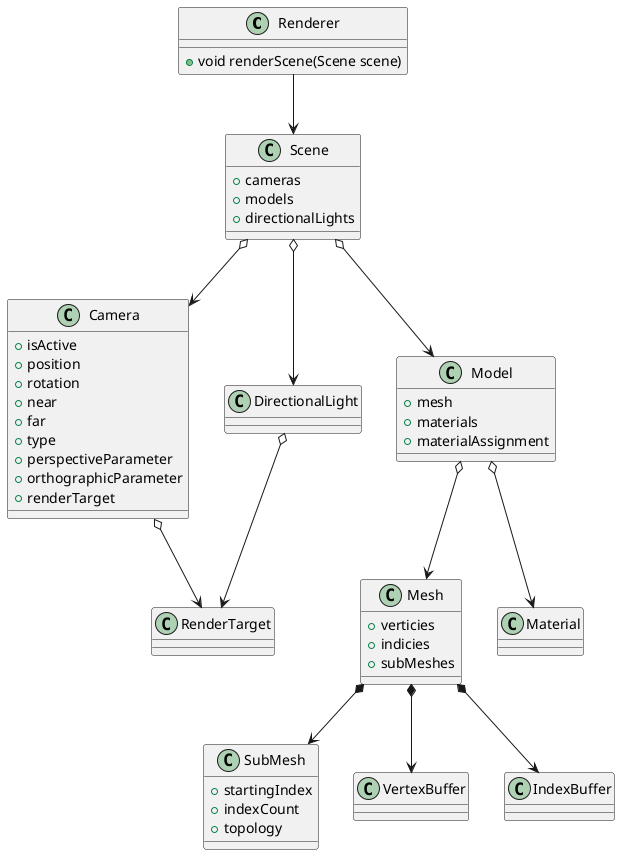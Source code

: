﻿@startuml クラス図

class Renderer {
    + void renderScene(Scene scene)
}


class Scene {
    + cameras
    + models
    + directionalLights
}

class Camera {
    + isActive
    + position
    + rotation
    + near
    + far
    + type
    + perspectiveParameter
    + orthographicParameter
    + renderTarget
}

class Model {
    + mesh
    + materials
    + materialAssignment
}

class Mesh {
    + verticies
    + indicies
    + subMeshes
}

class SubMesh {
    + startingIndex
    + indexCount
    + topology
}

class DirectionalLight
class RenderTarget

Renderer --> Scene
/'
Renderer --> Camera
Renderer --> Model
Renderer --> DirectionalLight
Renderer --> RenderTarget
'/

Scene o--> Camera
Scene o--> Model
Scene o--> DirectionalLight

Camera o--> RenderTarget
DirectionalLight o--> RenderTarget
Model o--> Mesh
Model o--> Material
Mesh *--> VertexBuffer
Mesh *--> IndexBuffer
Mesh *--> SubMesh

@enduml